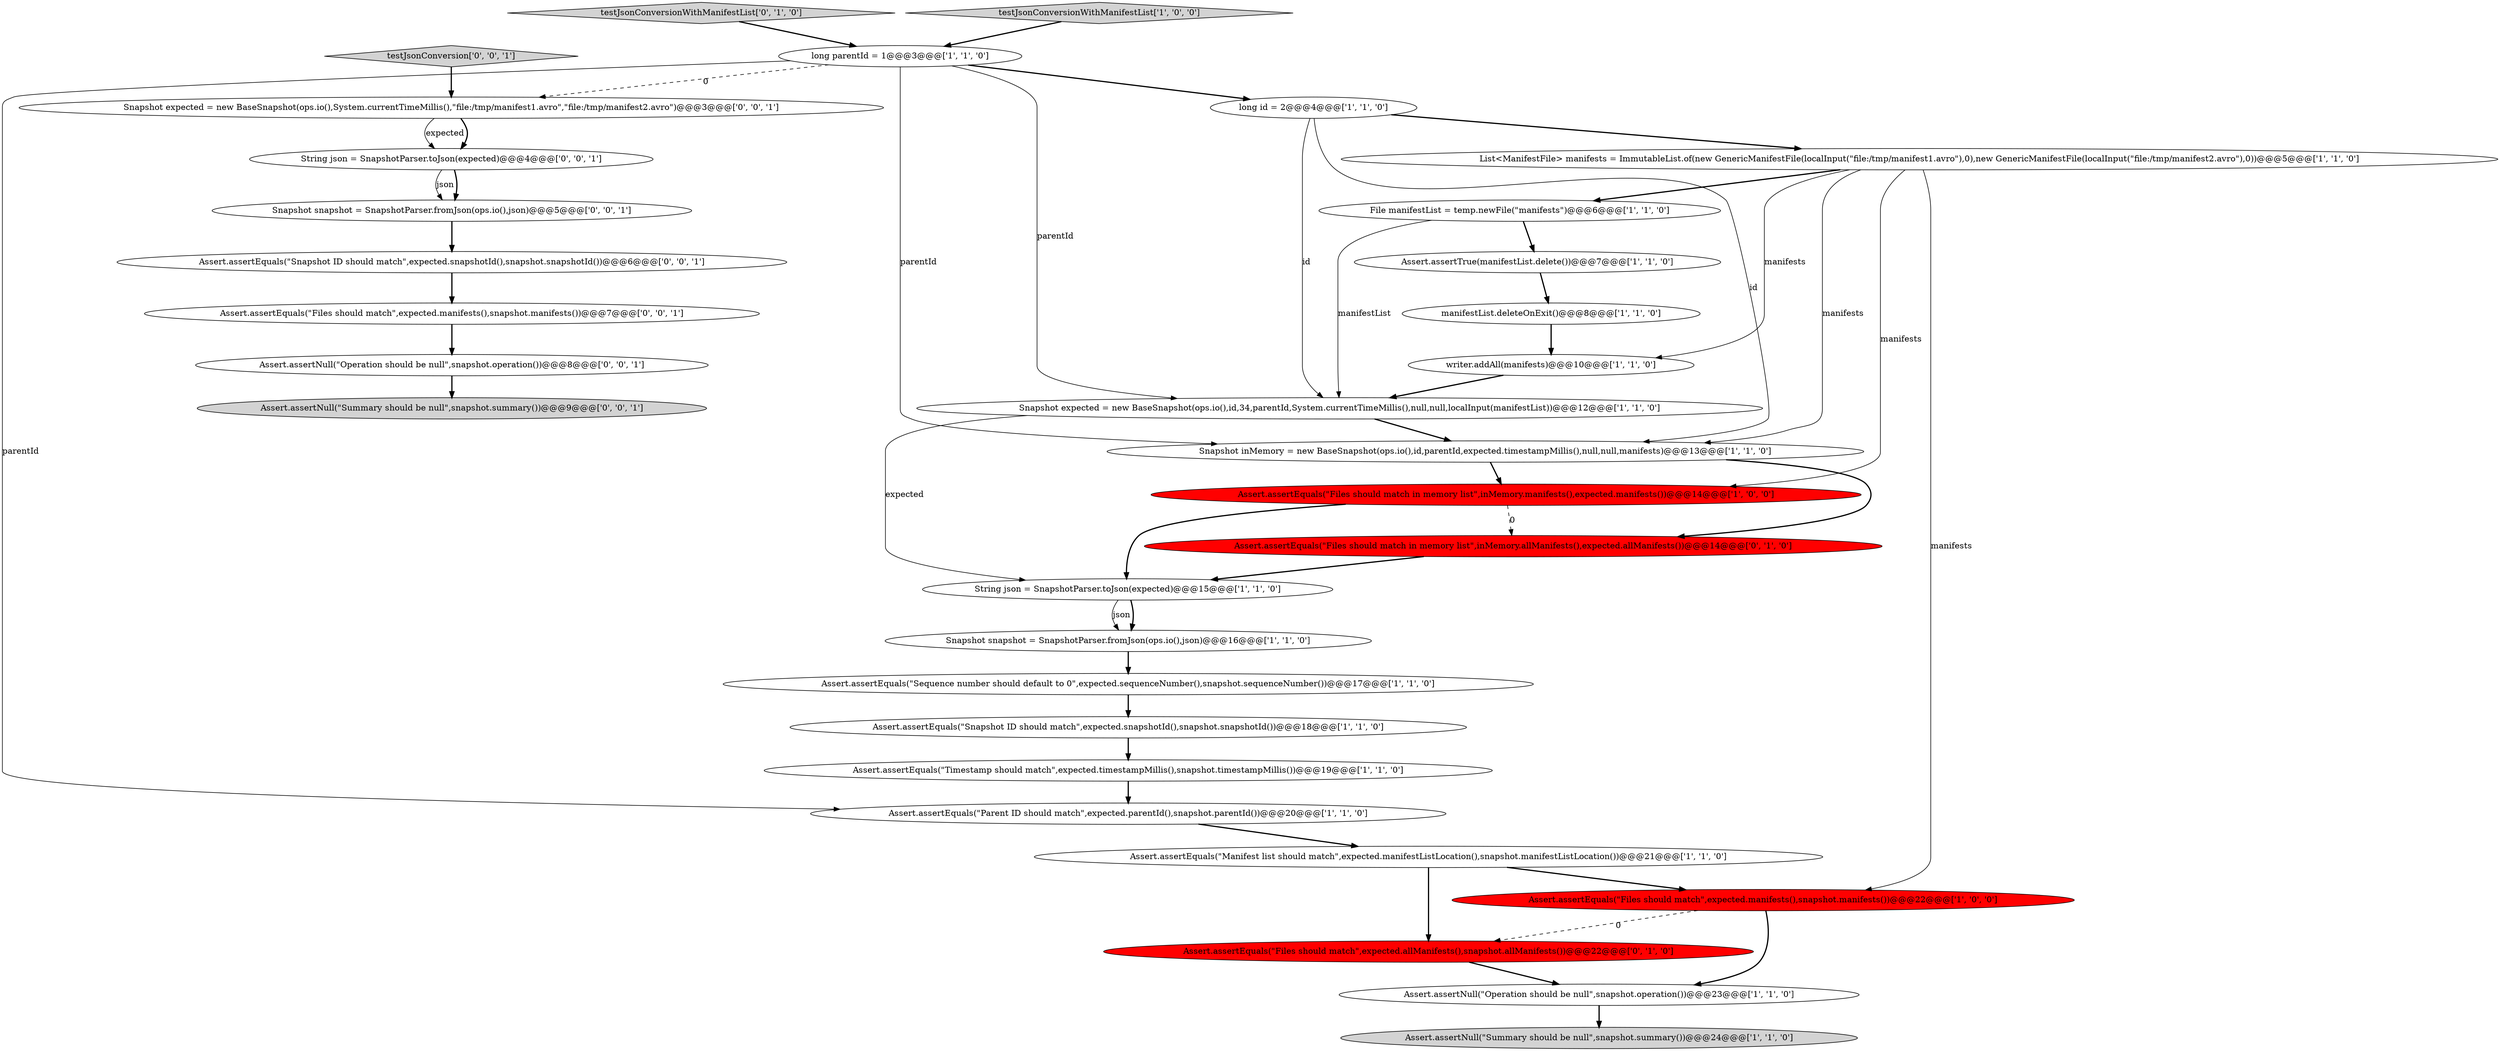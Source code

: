 digraph {
19 [style = filled, label = "Assert.assertEquals(\"Sequence number should default to 0\",expected.sequenceNumber(),snapshot.sequenceNumber())@@@17@@@['1', '1', '0']", fillcolor = white, shape = ellipse image = "AAA0AAABBB1BBB"];
27 [style = filled, label = "Assert.assertEquals(\"Files should match\",expected.manifests(),snapshot.manifests())@@@7@@@['0', '0', '1']", fillcolor = white, shape = ellipse image = "AAA0AAABBB3BBB"];
17 [style = filled, label = "Assert.assertEquals(\"Parent ID should match\",expected.parentId(),snapshot.parentId())@@@20@@@['1', '1', '0']", fillcolor = white, shape = ellipse image = "AAA0AAABBB1BBB"];
29 [style = filled, label = "String json = SnapshotParser.toJson(expected)@@@4@@@['0', '0', '1']", fillcolor = white, shape = ellipse image = "AAA0AAABBB3BBB"];
9 [style = filled, label = "List<ManifestFile> manifests = ImmutableList.of(new GenericManifestFile(localInput(\"file:/tmp/manifest1.avro\"),0),new GenericManifestFile(localInput(\"file:/tmp/manifest2.avro\"),0))@@@5@@@['1', '1', '0']", fillcolor = white, shape = ellipse image = "AAA0AAABBB1BBB"];
18 [style = filled, label = "Snapshot snapshot = SnapshotParser.fromJson(ops.io(),json)@@@16@@@['1', '1', '0']", fillcolor = white, shape = ellipse image = "AAA0AAABBB1BBB"];
28 [style = filled, label = "Assert.assertNull(\"Summary should be null\",snapshot.summary())@@@9@@@['0', '0', '1']", fillcolor = lightgray, shape = ellipse image = "AAA0AAABBB3BBB"];
5 [style = filled, label = "long parentId = 1@@@3@@@['1', '1', '0']", fillcolor = white, shape = ellipse image = "AAA0AAABBB1BBB"];
26 [style = filled, label = "testJsonConversion['0', '0', '1']", fillcolor = lightgray, shape = diamond image = "AAA0AAABBB3BBB"];
25 [style = filled, label = "Snapshot snapshot = SnapshotParser.fromJson(ops.io(),json)@@@5@@@['0', '0', '1']", fillcolor = white, shape = ellipse image = "AAA0AAABBB3BBB"];
30 [style = filled, label = "Snapshot expected = new BaseSnapshot(ops.io(),System.currentTimeMillis(),\"file:/tmp/manifest1.avro\",\"file:/tmp/manifest2.avro\")@@@3@@@['0', '0', '1']", fillcolor = white, shape = ellipse image = "AAA0AAABBB3BBB"];
23 [style = filled, label = "testJsonConversionWithManifestList['0', '1', '0']", fillcolor = lightgray, shape = diamond image = "AAA0AAABBB2BBB"];
3 [style = filled, label = "testJsonConversionWithManifestList['1', '0', '0']", fillcolor = lightgray, shape = diamond image = "AAA0AAABBB1BBB"];
14 [style = filled, label = "writer.addAll(manifests)@@@10@@@['1', '1', '0']", fillcolor = white, shape = ellipse image = "AAA0AAABBB1BBB"];
2 [style = filled, label = "Assert.assertNull(\"Operation should be null\",snapshot.operation())@@@23@@@['1', '1', '0']", fillcolor = white, shape = ellipse image = "AAA0AAABBB1BBB"];
11 [style = filled, label = "Snapshot expected = new BaseSnapshot(ops.io(),id,34,parentId,System.currentTimeMillis(),null,null,localInput(manifestList))@@@12@@@['1', '1', '0']", fillcolor = white, shape = ellipse image = "AAA0AAABBB1BBB"];
10 [style = filled, label = "manifestList.deleteOnExit()@@@8@@@['1', '1', '0']", fillcolor = white, shape = ellipse image = "AAA0AAABBB1BBB"];
31 [style = filled, label = "Assert.assertEquals(\"Snapshot ID should match\",expected.snapshotId(),snapshot.snapshotId())@@@6@@@['0', '0', '1']", fillcolor = white, shape = ellipse image = "AAA0AAABBB3BBB"];
20 [style = filled, label = "Assert.assertNull(\"Summary should be null\",snapshot.summary())@@@24@@@['1', '1', '0']", fillcolor = lightgray, shape = ellipse image = "AAA0AAABBB1BBB"];
15 [style = filled, label = "Assert.assertEquals(\"Files should match in memory list\",inMemory.manifests(),expected.manifests())@@@14@@@['1', '0', '0']", fillcolor = red, shape = ellipse image = "AAA1AAABBB1BBB"];
16 [style = filled, label = "Assert.assertEquals(\"Snapshot ID should match\",expected.snapshotId(),snapshot.snapshotId())@@@18@@@['1', '1', '0']", fillcolor = white, shape = ellipse image = "AAA0AAABBB1BBB"];
7 [style = filled, label = "Assert.assertTrue(manifestList.delete())@@@7@@@['1', '1', '0']", fillcolor = white, shape = ellipse image = "AAA0AAABBB1BBB"];
21 [style = filled, label = "Assert.assertEquals(\"Files should match in memory list\",inMemory.allManifests(),expected.allManifests())@@@14@@@['0', '1', '0']", fillcolor = red, shape = ellipse image = "AAA1AAABBB2BBB"];
1 [style = filled, label = "Assert.assertEquals(\"Manifest list should match\",expected.manifestListLocation(),snapshot.manifestListLocation())@@@21@@@['1', '1', '0']", fillcolor = white, shape = ellipse image = "AAA0AAABBB1BBB"];
4 [style = filled, label = "long id = 2@@@4@@@['1', '1', '0']", fillcolor = white, shape = ellipse image = "AAA0AAABBB1BBB"];
24 [style = filled, label = "Assert.assertNull(\"Operation should be null\",snapshot.operation())@@@8@@@['0', '0', '1']", fillcolor = white, shape = ellipse image = "AAA0AAABBB3BBB"];
8 [style = filled, label = "Assert.assertEquals(\"Files should match\",expected.manifests(),snapshot.manifests())@@@22@@@['1', '0', '0']", fillcolor = red, shape = ellipse image = "AAA1AAABBB1BBB"];
0 [style = filled, label = "Snapshot inMemory = new BaseSnapshot(ops.io(),id,parentId,expected.timestampMillis(),null,null,manifests)@@@13@@@['1', '1', '0']", fillcolor = white, shape = ellipse image = "AAA0AAABBB1BBB"];
22 [style = filled, label = "Assert.assertEquals(\"Files should match\",expected.allManifests(),snapshot.allManifests())@@@22@@@['0', '1', '0']", fillcolor = red, shape = ellipse image = "AAA1AAABBB2BBB"];
13 [style = filled, label = "File manifestList = temp.newFile(\"manifests\")@@@6@@@['1', '1', '0']", fillcolor = white, shape = ellipse image = "AAA0AAABBB1BBB"];
6 [style = filled, label = "String json = SnapshotParser.toJson(expected)@@@15@@@['1', '1', '0']", fillcolor = white, shape = ellipse image = "AAA0AAABBB1BBB"];
12 [style = filled, label = "Assert.assertEquals(\"Timestamp should match\",expected.timestampMillis(),snapshot.timestampMillis())@@@19@@@['1', '1', '0']", fillcolor = white, shape = ellipse image = "AAA0AAABBB1BBB"];
4->9 [style = bold, label=""];
24->28 [style = bold, label=""];
2->20 [style = bold, label=""];
1->8 [style = bold, label=""];
22->2 [style = bold, label=""];
23->5 [style = bold, label=""];
17->1 [style = bold, label=""];
9->14 [style = solid, label="manifests"];
4->11 [style = solid, label="id"];
21->6 [style = bold, label=""];
10->14 [style = bold, label=""];
7->10 [style = bold, label=""];
9->15 [style = solid, label="manifests"];
6->18 [style = bold, label=""];
12->17 [style = bold, label=""];
18->19 [style = bold, label=""];
29->25 [style = bold, label=""];
15->21 [style = dashed, label="0"];
15->6 [style = bold, label=""];
0->21 [style = bold, label=""];
5->0 [style = solid, label="parentId"];
9->0 [style = solid, label="manifests"];
30->29 [style = bold, label=""];
0->15 [style = bold, label=""];
19->16 [style = bold, label=""];
25->31 [style = bold, label=""];
1->22 [style = bold, label=""];
26->30 [style = bold, label=""];
30->29 [style = solid, label="expected"];
8->22 [style = dashed, label="0"];
3->5 [style = bold, label=""];
11->0 [style = bold, label=""];
8->2 [style = bold, label=""];
31->27 [style = bold, label=""];
13->7 [style = bold, label=""];
5->30 [style = dashed, label="0"];
5->4 [style = bold, label=""];
13->11 [style = solid, label="manifestList"];
29->25 [style = solid, label="json"];
6->18 [style = solid, label="json"];
9->8 [style = solid, label="manifests"];
27->24 [style = bold, label=""];
5->11 [style = solid, label="parentId"];
5->17 [style = solid, label="parentId"];
11->6 [style = solid, label="expected"];
14->11 [style = bold, label=""];
16->12 [style = bold, label=""];
4->0 [style = solid, label="id"];
9->13 [style = bold, label=""];
}
